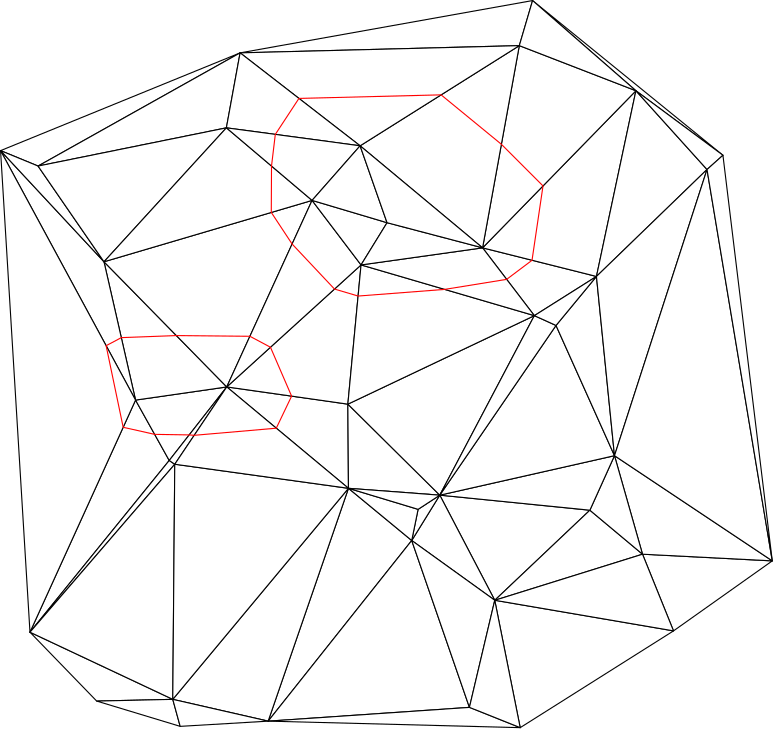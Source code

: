 <?xml version="1.0"?>
<!DOCTYPE ipe SYSTEM "ipe.dtd">
<ipe version="70206" creator="Ipe 7.2.6">
<info created="D:20171019155313" modified="D:20171019155323"/>
<page>
<layer name="alpha"/>
<view layers="alpha" active="alpha"/>
<group layer="alpha" matrix="256 0 0 256 288 688">
<path stroke="0" fill="1">
-0.289674 -0.437685 m
-0.490486 -0.343241 l
-0.396661 -0.440122 l
h
</path>
<path stroke="0" fill="1">
0.414485 -0.341392 m
0.16311 -0.298361 l
0.198891 -0.477474 l
h
</path>
<path stroke="0" fill="1">
0.0857829 -0.150542 m
0.16311 -0.298361 l
0.296872 -0.171698 l
h
</path>
<path stroke="0" fill="1">
0.16311 -0.298361 m
0.0857829 -0.150542 l
0.046337 -0.214307 l
h
</path>
<path stroke="0" fill="1">
0.046337 -0.214307 m
-0.0426188 -0.140906 l
-0.15554 -0.468329 l
h
</path>
<path stroke="0" fill="1">
-0.0426188 -0.140906 m
-0.289674 -0.437685 l
-0.15554 -0.468329 l
h
</path>
<path stroke="0" fill="1">
-0.213784 0.00166632 m
-0.0426188 -0.140906 l
-0.0434603 -0.0225516 l
h
</path>
<path stroke="0" fill="1">
-0.0426188 -0.140906 m
0.0857829 -0.150542 l
-0.0434603 -0.0225516 l
h
</path>
<path stroke="0" fill="1">
0.370889 -0.233564 m
0.414485 -0.341392 l
0.55337 -0.242948 l
h
</path>
<path stroke="0" fill="1">
0.16311 -0.298361 m
0.370889 -0.233564 l
0.296872 -0.171698 l
h
</path>
<path stroke="0" fill="1">
0.370889 -0.233564 m
0.16311 -0.298361 l
0.414485 -0.341392 l
h
</path>
<path stroke="0" fill="1">
0.331488 -0.0949961 m
0.370889 -0.233564 l
0.55337 -0.242948 l
h
</path>
<path stroke="0" fill="1">
0.370889 -0.233564 m
0.331488 -0.0949961 l
0.296872 -0.171698 l
h
</path>
<path stroke="0" fill="1">
0.331488 -0.0949961 m
0.0857829 -0.150542 l
0.296872 -0.171698 l
h
</path>
<path stroke="0" fill="1">
-0.279249 -0.47566 m
-0.289674 -0.437685 l
-0.396661 -0.440122 l
h
</path>
<path stroke="0" fill="1">
-0.289674 -0.437685 m
-0.279249 -0.47566 l
-0.15554 -0.468329 l
h
</path>
<path stroke="0" fill="1">
-0.194986 0.471452 m
0.197648 0.481605 l
0.2163 0.545001 l
h
</path>
<path stroke="0" fill="1">
-0.342018 -0.0168285 m
-0.490486 -0.343241 l
-0.294662 -0.101749 l
h
</path>
<path stroke="0" fill="1">
-0.213784 0.00166632 m
-0.342018 -0.0168285 l
-0.294662 -0.101749 l
h
</path>
<path stroke="0" fill="1">
-0.342018 -0.0168285 m
-0.213784 0.00166632 l
-0.386414 0.177684 l
h
</path>
<path stroke="0" fill="1">
-0.342018 -0.0168285 m
-0.386414 0.177684 l
-0.531855 0.333972 l
h
</path>
<path stroke="0" fill="1">
-0.490486 -0.343241 m
-0.342018 -0.0168285 l
-0.531855 0.333972 l
h
</path>
<path stroke="0" fill="1">
-0.490486 -0.343241 m
-0.286875 -0.107067 l
-0.294662 -0.101749 l
h
</path>
<path stroke="0" fill="1">
-0.286875 -0.107067 m
-0.490486 -0.343241 l
-0.289674 -0.437685 l
h
</path>
<path stroke="0" fill="1">
-0.0426188 -0.140906 m
-0.286875 -0.107067 l
-0.289674 -0.437685 l
h
</path>
<path stroke="0" fill="1">
-0.286875 -0.107067 m
-0.213784 0.00166632 l
-0.294662 -0.101749 l
h
</path>
<path stroke="0" fill="1">
-0.286875 -0.107067 m
-0.0426188 -0.140906 l
-0.213784 0.00166632 l
h
</path>
<path stroke="0" fill="1">
0.12749 -0.448959 m
0.046337 -0.214307 l
-0.15554 -0.468329 l
h
</path>
<path stroke="0" fill="1">
0.12749 -0.448959 m
0.16311 -0.298361 l
0.046337 -0.214307 l
h
</path>
<path stroke="0" fill="1">
0.12749 -0.448959 m
-0.15554 -0.468329 l
0.198891 -0.477474 l
h
</path>
<path stroke="0" fill="1">
0.16311 -0.298361 m
0.12749 -0.448959 l
0.198891 -0.477474 l
h
</path>
<path stroke="0" fill="1">
0.0857829 -0.150542 m
0.055313 -0.170475 l
0.046337 -0.214307 l
h
</path>
<path stroke="0" fill="1">
0.055313 -0.170475 m
-0.0426188 -0.140906 l
0.046337 -0.214307 l
h
</path>
<path stroke="0" fill="1">
-0.0426188 -0.140906 m
0.055313 -0.170475 l
0.0857829 -0.150542 l
h
</path>
<path stroke="0" fill="1">
0.0857829 -0.150542 m
0.218782 0.101909 l
-0.0434603 -0.0225516 l
h
</path>
<path stroke="0" fill="1">
0.145989 0.197259 m
0.218782 0.101909 l
0.306131 0.157029 l
h
</path>
<path stroke="0" fill="1">
-0.47913 0.312268 m
-0.194986 0.471452 l
-0.531855 0.333972 l
h
</path>
<path stroke="0" fill="1">
-0.47913 0.312268 m
-0.214287 0.366017 l
-0.194986 0.471452 l
h
</path>
<path stroke="0" fill="1">
-0.386414 0.177684 m
-0.47913 0.312268 l
-0.531855 0.333972 l
h
</path>
<path stroke="0" fill="1">
-0.214287 0.366017 m
-0.47913 0.312268 l
-0.386414 0.177684 l
h
</path>
<path stroke="0" fill="1">
-0.213784 0.00166632 m
-0.0937968 0.263977 l
-0.386414 0.177684 l
h
</path>
<path stroke="0" fill="1">
-0.0937968 0.263977 m
-0.214287 0.366017 l
-0.386414 0.177684 l
h
</path>
<path stroke="0" fill="1">
0.36162 0.418166 m
0.145989 0.197259 l
0.306131 0.157029 l
h
</path>
<path stroke="0" fill="1">
0.36162 0.418166 m
0.197648 0.481605 l
0.145989 0.197259 l
h
</path>
<path stroke="0" fill="1">
0.36162 0.418166 m
0.483988 0.327453 l
0.2163 0.545001 l
h
</path>
<path stroke="0" fill="1">
0.197648 0.481605 m
0.36162 0.418166 l
0.2163 0.545001 l
h
</path>
<path stroke="0" fill="1">
0.331488 -0.0949961 m
0.249255 0.0881273 l
0.0857829 -0.150542 l
h
</path>
<path stroke="0" fill="1">
0.249255 0.0881273 m
0.218782 0.101909 l
0.0857829 -0.150542 l
h
</path>
<path stroke="0" fill="1">
0.249255 0.0881273 m
0.331488 -0.0949961 l
0.306131 0.157029 l
h
</path>
<path stroke="0" fill="1">
0.218782 0.101909 m
0.249255 0.0881273 l
0.306131 0.157029 l
h
</path>
<path stroke="0" fill="1">
-0.0249196 0.173238 m
-0.213784 0.00166632 l
-0.0434603 -0.0225516 l
h
</path>
<path stroke="0" fill="1">
-0.0249196 0.173238 m
-0.0937968 0.263977 l
-0.213784 0.00166632 l
h
</path>
<path stroke="0" fill="1">
0.218782 0.101909 m
-0.0249196 0.173238 l
-0.0434603 -0.0225516 l
h
</path>
<path stroke="0" fill="1">
-0.0249196 0.173238 m
0.218782 0.101909 l
0.145989 0.197259 l
h
</path>
<path stroke="0" fill="1">
0.197648 0.481605 m
-0.0262426 0.340738 l
0.145989 0.197259 l
h
</path>
<path stroke="0" fill="1">
-0.0262426 0.340738 m
0.197648 0.481605 l
-0.194986 0.471452 l
h
</path>
<path stroke="0" fill="1">
-0.214287 0.366017 m
-0.0262426 0.340738 l
-0.194986 0.471452 l
h
</path>
<path stroke="0" fill="1">
-0.0937968 0.263977 m
-0.0262426 0.340738 l
-0.214287 0.366017 l
h
</path>
<path stroke="0" fill="1">
0.461598 0.30741 m
0.36162 0.418166 l
0.306131 0.157029 l
h
</path>
<path stroke="0" fill="1">
0.36162 0.418166 m
0.461598 0.30741 l
0.483988 0.327453 l
h
</path>
<path stroke="0" fill="1">
0.331488 -0.0949961 m
0.461598 0.30741 l
0.306131 0.157029 l
h
</path>
<path stroke="0" fill="1">
0.461598 0.30741 m
0.331488 -0.0949961 l
0.55337 -0.242948 l
h
</path>
<path stroke="0" fill="1">
0.483988 0.327453 m
0.461598 0.30741 l
0.55337 -0.242948 l
h
</path>
<path stroke="0" fill="1">
-0.0249196 0.173238 m
0.0116591 0.232593 l
-0.0937968 0.263977 l
h
</path>
<path stroke="0" fill="1">
0.0116591 0.232593 m
-0.0262426 0.340738 l
-0.0937968 0.263977 l
h
</path>
<path stroke="0" fill="1">
0.0116591 0.232593 m
-0.0249196 0.173238 l
0.145989 0.197259 l
h
</path>
<path stroke="0" fill="1">
-0.0262426 0.340738 m
0.0116591 0.232593 l
0.145989 0.197259 l
h
</path>
</group>
<path stroke="1 0 0">
189.848 703.271 m
195.313 706.171 l
215.139 706.915 l
241.611 706.658 l
249.005 702.72 l
256.622 685.106 l
251.103 673.573 l
221.563 671.008 l
219.761 671.152 l
207.326 671.349 l
195.988 673.897 l
h
</path>
<use name="mark/disk(sx)" pos="233.271 688.427" size="normal" stroke="black"/>
<use name="mark/disk(sx)" pos="281.282 775.229" size="normal" stroke="black"/>
<path stroke="1 0 0">
249.39 767.941 m
250.755 779.333 l
259.26 792.288 l
310.439 793.574 l
332.146 775.777 l
347.127 760.785 l
343.175 734.026 l
334.034 727.154 l
311.713 723.541 l
280.559 721.143 l
272.056 723.66 l
256.805 739.875 l
249.307 751.249 l
h
</path>
</page>
</ipe>
